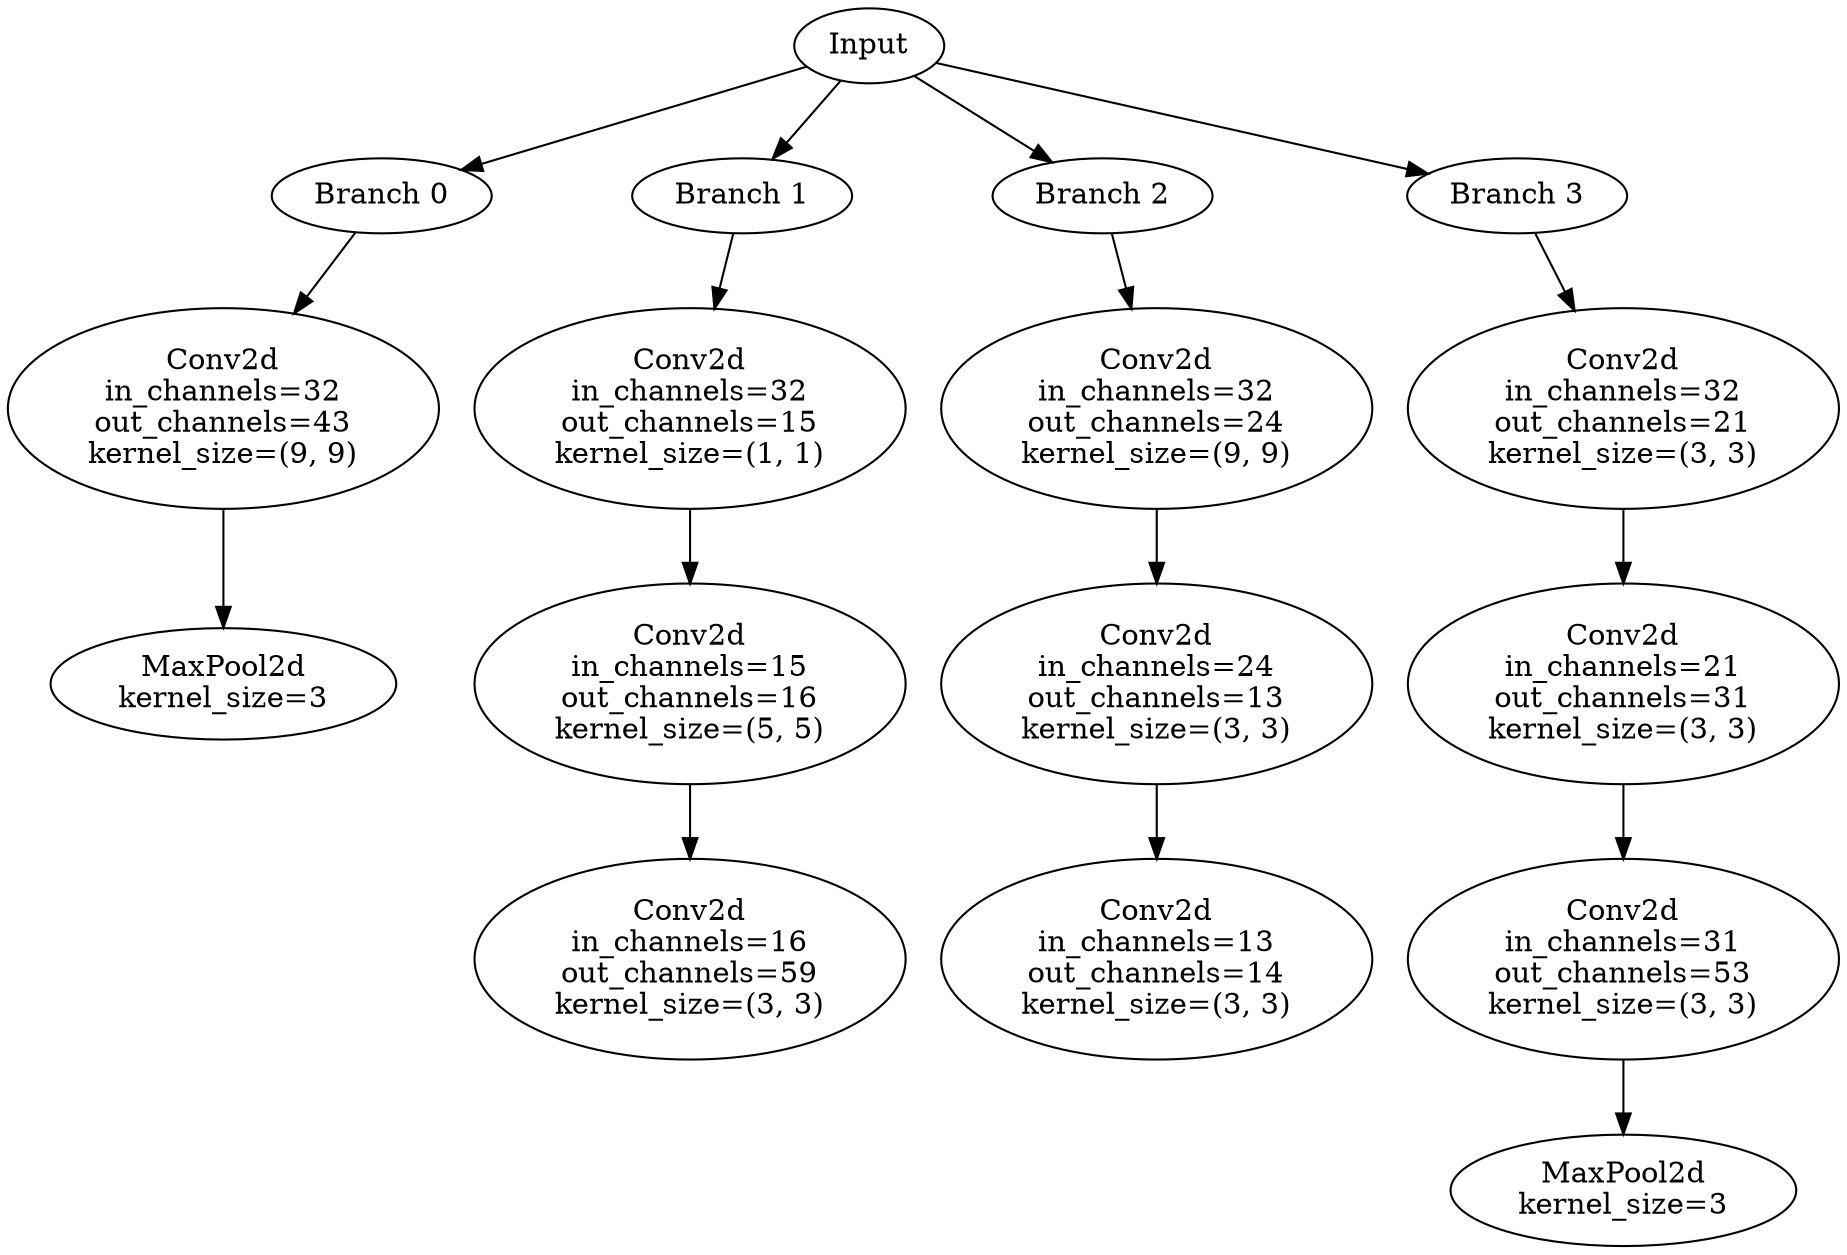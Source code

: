 // Inception Module - Coral 34
digraph {
	Input [label=Input]
	Branch_0 [label="Branch 0"]
	Input -> Branch_0
	Branch_0_Layer_0 [label="Conv2d
in_channels=32
out_channels=43
kernel_size=(9, 9)"]
	Branch_0 -> Branch_0_Layer_0
	Branch_0_Layer_1 [label="MaxPool2d
kernel_size=3"]
	Branch_0_Layer_0 -> Branch_0_Layer_1
	Branch_1 [label="Branch 1"]
	Input -> Branch_1
	Branch_1_Layer_0 [label="Conv2d
in_channels=32
out_channels=15
kernel_size=(1, 1)"]
	Branch_1 -> Branch_1_Layer_0
	Branch_1_Layer_1 [label="Conv2d
in_channels=15
out_channels=16
kernel_size=(5, 5)"]
	Branch_1_Layer_0 -> Branch_1_Layer_1
	Branch_1_Layer_2 [label="Conv2d
in_channels=16
out_channels=59
kernel_size=(3, 3)"]
	Branch_1_Layer_1 -> Branch_1_Layer_2
	Branch_2 [label="Branch 2"]
	Input -> Branch_2
	Branch_2_Layer_0 [label="Conv2d
in_channels=32
out_channels=24
kernel_size=(9, 9)"]
	Branch_2 -> Branch_2_Layer_0
	Branch_2_Layer_1 [label="Conv2d
in_channels=24
out_channels=13
kernel_size=(3, 3)"]
	Branch_2_Layer_0 -> Branch_2_Layer_1
	Branch_2_Layer_2 [label="Conv2d
in_channels=13
out_channels=14
kernel_size=(3, 3)"]
	Branch_2_Layer_1 -> Branch_2_Layer_2
	Branch_3 [label="Branch 3"]
	Input -> Branch_3
	Branch_3_Layer_0 [label="Conv2d
in_channels=32
out_channels=21
kernel_size=(3, 3)"]
	Branch_3 -> Branch_3_Layer_0
	Branch_3_Layer_1 [label="Conv2d
in_channels=21
out_channels=31
kernel_size=(3, 3)"]
	Branch_3_Layer_0 -> Branch_3_Layer_1
	Branch_3_Layer_2 [label="Conv2d
in_channels=31
out_channels=53
kernel_size=(3, 3)"]
	Branch_3_Layer_1 -> Branch_3_Layer_2
	Branch_3_Layer_3 [label="MaxPool2d
kernel_size=3"]
	Branch_3_Layer_2 -> Branch_3_Layer_3
}
